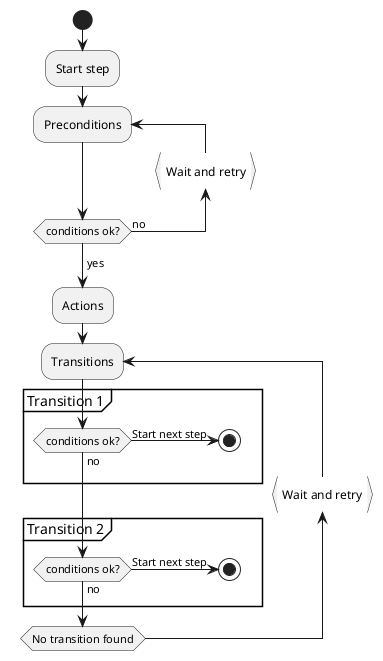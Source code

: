 @startuml "Process flow"

start
:Start step;

repeat :Preconditions;
backward:Wait and retry}
repeat while (conditions ok?) is (no)
->yes;

:Actions;

repeat :Transitions;
    partition "Transition 1" {
        if (conditions ok?) then (Start next step)
            stop
        else (no)
        endif
    }
    partition "Transition 2" {
        if (conditions ok?) then (Start next step)
            stop
        else (no)
        endif
    }
backward:Wait and retry}
repeat while (No transition found)

@enduml